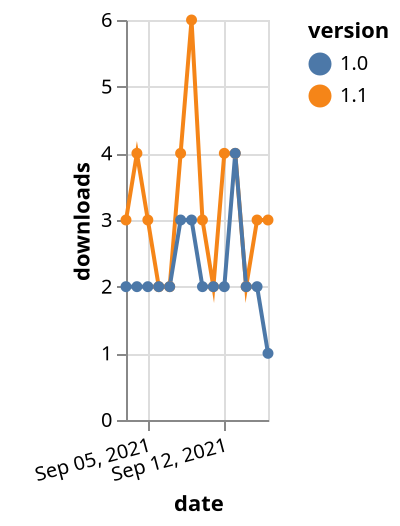 {"$schema": "https://vega.github.io/schema/vega-lite/v5.json", "description": "A simple bar chart with embedded data.", "data": {"values": [{"date": "2021-09-03", "total": 2007, "delta": 3, "version": "1.1"}, {"date": "2021-09-04", "total": 2011, "delta": 4, "version": "1.1"}, {"date": "2021-09-05", "total": 2014, "delta": 3, "version": "1.1"}, {"date": "2021-09-06", "total": 2016, "delta": 2, "version": "1.1"}, {"date": "2021-09-07", "total": 2018, "delta": 2, "version": "1.1"}, {"date": "2021-09-08", "total": 2022, "delta": 4, "version": "1.1"}, {"date": "2021-09-09", "total": 2028, "delta": 6, "version": "1.1"}, {"date": "2021-09-10", "total": 2031, "delta": 3, "version": "1.1"}, {"date": "2021-09-11", "total": 2033, "delta": 2, "version": "1.1"}, {"date": "2021-09-12", "total": 2037, "delta": 4, "version": "1.1"}, {"date": "2021-09-13", "total": 2041, "delta": 4, "version": "1.1"}, {"date": "2021-09-14", "total": 2043, "delta": 2, "version": "1.1"}, {"date": "2021-09-15", "total": 2046, "delta": 3, "version": "1.1"}, {"date": "2021-09-16", "total": 2049, "delta": 3, "version": "1.1"}, {"date": "2021-09-03", "total": 2682, "delta": 2, "version": "1.0"}, {"date": "2021-09-04", "total": 2684, "delta": 2, "version": "1.0"}, {"date": "2021-09-05", "total": 2686, "delta": 2, "version": "1.0"}, {"date": "2021-09-06", "total": 2688, "delta": 2, "version": "1.0"}, {"date": "2021-09-07", "total": 2690, "delta": 2, "version": "1.0"}, {"date": "2021-09-08", "total": 2693, "delta": 3, "version": "1.0"}, {"date": "2021-09-09", "total": 2696, "delta": 3, "version": "1.0"}, {"date": "2021-09-10", "total": 2698, "delta": 2, "version": "1.0"}, {"date": "2021-09-11", "total": 2700, "delta": 2, "version": "1.0"}, {"date": "2021-09-12", "total": 2702, "delta": 2, "version": "1.0"}, {"date": "2021-09-13", "total": 2706, "delta": 4, "version": "1.0"}, {"date": "2021-09-14", "total": 2708, "delta": 2, "version": "1.0"}, {"date": "2021-09-15", "total": 2710, "delta": 2, "version": "1.0"}, {"date": "2021-09-16", "total": 2711, "delta": 1, "version": "1.0"}]}, "width": "container", "mark": {"type": "line", "point": {"filled": true}}, "encoding": {"x": {"field": "date", "type": "temporal", "timeUnit": "yearmonthdate", "title": "date", "axis": {"labelAngle": -15}}, "y": {"field": "delta", "type": "quantitative", "title": "downloads"}, "color": {"field": "version", "type": "nominal"}, "tooltip": {"field": "delta"}}}